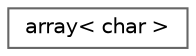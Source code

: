digraph "Graphical Class Hierarchy"
{
 // LATEX_PDF_SIZE
  bgcolor="transparent";
  edge [fontname=Helvetica,fontsize=10,labelfontname=Helvetica,labelfontsize=10];
  node [fontname=Helvetica,fontsize=10,shape=box,height=0.2,width=0.4];
  rankdir="LR";
  Node0 [label="array\< char \>",height=0.2,width=0.4,color="grey40", fillcolor="white", style="filled",URL="$classarray.html",tooltip=" "];
}
